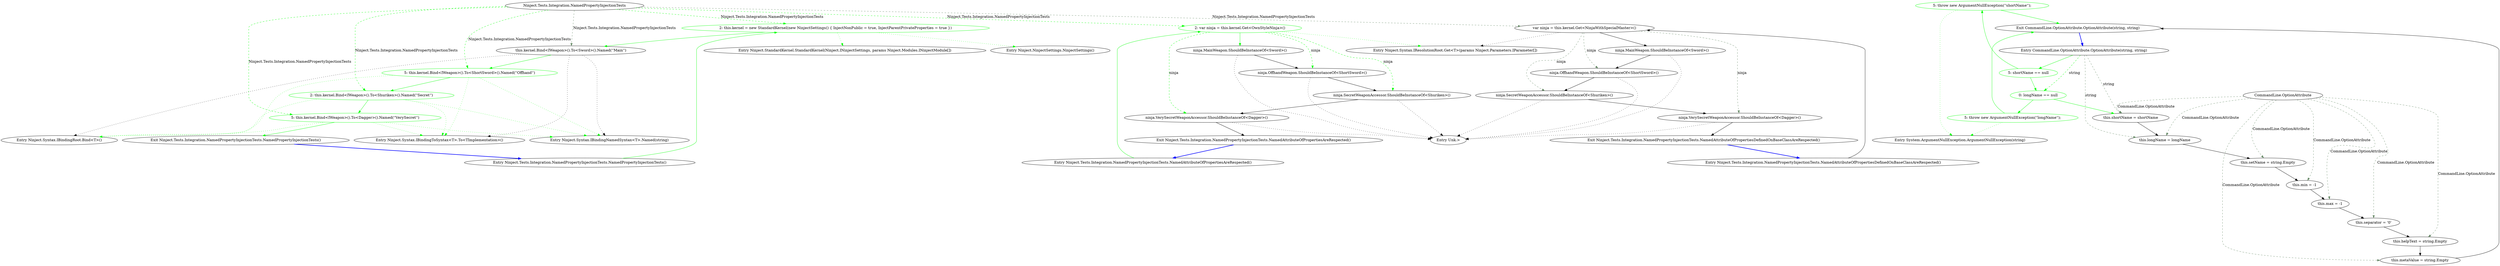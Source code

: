 digraph  {
d1 [cluster="Ninject.Tests.Integration.NamedPropertyInjectionTests.NamedPropertyInjectionTests()", color=green, community=0, label="2: this.kernel = new StandardKernel(new NinjectSettings() { InjectNonPublic = true, InjectParentPrivateProperties = true })", span="14-14"];
d28 [label="Ninject.Tests.Integration.NamedPropertyInjectionTests", span=""];
d0 [cluster="Ninject.Tests.Integration.NamedPropertyInjectionTests.NamedPropertyInjectionTests()", label="Entry Ninject.Tests.Integration.NamedPropertyInjectionTests.NamedPropertyInjectionTests()", span="12-12"];
d2 [cluster="Ninject.Tests.Integration.NamedPropertyInjectionTests.NamedPropertyInjectionTests()", label="this.kernel.Bind<IWeapon>().To<Sword>().Named(''Main'')", span="15-15"];
d7 [cluster="Ninject.StandardKernel.StandardKernel(Ninject.INinjectSettings, params Ninject.Modules.INinjectModule[])", label="Entry Ninject.StandardKernel.StandardKernel(Ninject.INinjectSettings, params Ninject.Modules.INinjectModule[])", span="43-43"];
d8 [cluster="Ninject.NinjectSettings.NinjectSettings()", label="Entry Ninject.NinjectSettings.NinjectSettings()", span="19-19"];
d3 [cluster="Ninject.Tests.Integration.NamedPropertyInjectionTests.NamedPropertyInjectionTests()", color=green, community=0, label="5: this.kernel.Bind<IWeapon>().To<ShortSword>().Named(''Offhand'')", span="16-16"];
d4 [cluster="Ninject.Tests.Integration.NamedPropertyInjectionTests.NamedPropertyInjectionTests()", color=green, community=0, label="2: this.kernel.Bind<IWeapon>().To<Shuriken>().Named(''Secret'')", span="17-17"];
d9 [cluster="Ninject.Syntax.IBindingRoot.Bind<T>()", label="Entry Ninject.Syntax.IBindingRoot.Bind<T>()", span="26-26"];
d10 [cluster="Ninject.Syntax.IBindingToSyntax<T>.To<TImplementation>()", label="Entry Ninject.Syntax.IBindingToSyntax<T>.To<TImplementation>()", span="40-40"];
d11 [cluster="Ninject.Syntax.IBindingNamedSyntax<T>.Named(string)", label="Entry Ninject.Syntax.IBindingNamedSyntax<T>.Named(string)", span="205-205"];
d5 [cluster="Ninject.Tests.Integration.NamedPropertyInjectionTests.NamedPropertyInjectionTests()", color=green, community=0, label="5: this.kernel.Bind<IWeapon>().To<Dagger>().Named(''VerySecret'')", span="18-18"];
d6 [cluster="Ninject.Tests.Integration.NamedPropertyInjectionTests.NamedPropertyInjectionTests()", label="Exit Ninject.Tests.Integration.NamedPropertyInjectionTests.NamedPropertyInjectionTests()", span="12-12"];
d13 [cluster="Ninject.Tests.Integration.NamedPropertyInjectionTests.NamedAttributeOfPropertiesAreRespected()", color=green, community=0, label="2: var ninja = this.kernel.Get<OwnStyleNinja>()", span="24-24"];
d12 [cluster="Ninject.Tests.Integration.NamedPropertyInjectionTests.NamedAttributeOfPropertiesAreRespected()", label="Entry Ninject.Tests.Integration.NamedPropertyInjectionTests.NamedAttributeOfPropertiesAreRespected()", span="22-22"];
d14 [cluster="Ninject.Tests.Integration.NamedPropertyInjectionTests.NamedAttributeOfPropertiesAreRespected()", label="ninja.MainWeapon.ShouldBeInstanceOf<Sword>()", span="26-26"];
d19 [cluster="Ninject.Syntax.IResolutionRoot.Get<T>(params Ninject.Parameters.IParameter[])", label="Entry Ninject.Syntax.IResolutionRoot.Get<T>(params Ninject.Parameters.IParameter[])", span="34-34"];
d15 [cluster="Ninject.Tests.Integration.NamedPropertyInjectionTests.NamedAttributeOfPropertiesAreRespected()", label="ninja.OffhandWeapon.ShouldBeInstanceOf<ShortSword>()", span="27-27"];
d16 [cluster="Ninject.Tests.Integration.NamedPropertyInjectionTests.NamedAttributeOfPropertiesAreRespected()", label="ninja.SecretWeaponAccessor.ShouldBeInstanceOf<Shuriken>()", span="28-28"];
d17 [cluster="Ninject.Tests.Integration.NamedPropertyInjectionTests.NamedAttributeOfPropertiesAreRespected()", label="ninja.VerySecretWeaponAccessor.ShouldBeInstanceOf<Dagger>()", span="29-29"];
d22 [cluster="Ninject.Tests.Integration.NamedPropertyInjectionTests.NamedAttributeOfPropertiesDefinedOnBaseClassAreRespected()", label="var ninja = this.kernel.Get<NinjaWithSpecialMaster>()", span="35-35"];
d18 [cluster="Ninject.Tests.Integration.NamedPropertyInjectionTests.NamedAttributeOfPropertiesAreRespected()", label="Exit Ninject.Tests.Integration.NamedPropertyInjectionTests.NamedAttributeOfPropertiesAreRespected()", span="22-22"];
d20 [cluster="Unk.>", label="Entry Unk.>", span=""];
d21 [cluster="Ninject.Tests.Integration.NamedPropertyInjectionTests.NamedAttributeOfPropertiesDefinedOnBaseClassAreRespected()", label="Entry Ninject.Tests.Integration.NamedPropertyInjectionTests.NamedAttributeOfPropertiesDefinedOnBaseClassAreRespected()", span="33-33"];
d23 [cluster="Ninject.Tests.Integration.NamedPropertyInjectionTests.NamedAttributeOfPropertiesDefinedOnBaseClassAreRespected()", label="ninja.MainWeapon.ShouldBeInstanceOf<Sword>()", span="37-37"];
d24 [cluster="Ninject.Tests.Integration.NamedPropertyInjectionTests.NamedAttributeOfPropertiesDefinedOnBaseClassAreRespected()", label="ninja.OffhandWeapon.ShouldBeInstanceOf<ShortSword>()", span="38-38"];
d25 [cluster="Ninject.Tests.Integration.NamedPropertyInjectionTests.NamedAttributeOfPropertiesDefinedOnBaseClassAreRespected()", label="ninja.SecretWeaponAccessor.ShouldBeInstanceOf<Shuriken>()", span="39-39"];
d26 [cluster="Ninject.Tests.Integration.NamedPropertyInjectionTests.NamedAttributeOfPropertiesDefinedOnBaseClassAreRespected()", label="ninja.VerySecretWeaponAccessor.ShouldBeInstanceOf<Dagger>()", span="40-40"];
d27 [cluster="Ninject.Tests.Integration.NamedPropertyInjectionTests.NamedAttributeOfPropertiesDefinedOnBaseClassAreRespected()", label="Exit Ninject.Tests.Integration.NamedPropertyInjectionTests.NamedAttributeOfPropertiesDefinedOnBaseClassAreRespected()", span="33-33"];
m0_14 [cluster="System.ArgumentNullException.ArgumentNullException(string)", file="ParserProperties.cs", label="Entry System.ArgumentNullException.ArgumentNullException(string)", span="0-0"];
m0_0 [cluster="CommandLine.OptionAttribute.OptionAttribute(string, string)", file="ParserProperties.cs", label="Entry CommandLine.OptionAttribute.OptionAttribute(string, string)", span="25-25"];
m0_1 [cluster="CommandLine.OptionAttribute.OptionAttribute(string, string)", color=green, community=0, file="ParserProperties.cs", label="5: shortName == null", span="27-27"];
m0_2 [cluster="CommandLine.OptionAttribute.OptionAttribute(string, string)", color=green, community=0, file="ParserProperties.cs", label="5: throw new ArgumentNullException(''shortName'');", span="27-27"];
m0_3 [cluster="CommandLine.OptionAttribute.OptionAttribute(string, string)", color=green, community=0, file="ParserProperties.cs", label="0: longName == null", span="28-28"];
m0_4 [cluster="CommandLine.OptionAttribute.OptionAttribute(string, string)", color=green, community=0, file="ParserProperties.cs", label="5: throw new ArgumentNullException(''longName'');", span="28-28"];
m0_5 [cluster="CommandLine.OptionAttribute.OptionAttribute(string, string)", file="ParserProperties.cs", label="this.shortName = shortName", span="30-30"];
m0_6 [cluster="CommandLine.OptionAttribute.OptionAttribute(string, string)", file="ParserProperties.cs", label="this.longName = longName", span="31-31"];
m0_12 [cluster="CommandLine.OptionAttribute.OptionAttribute(string, string)", file="ParserProperties.cs", label="this.metaValue = string.Empty", span="37-37"];
m0_7 [cluster="CommandLine.OptionAttribute.OptionAttribute(string, string)", file="ParserProperties.cs", label="this.setName = string.Empty", span="32-32"];
m0_8 [cluster="CommandLine.OptionAttribute.OptionAttribute(string, string)", file="ParserProperties.cs", label="this.min = -1", span="33-33"];
m0_9 [cluster="CommandLine.OptionAttribute.OptionAttribute(string, string)", file="ParserProperties.cs", label="this.max = -1", span="34-34"];
m0_10 [cluster="CommandLine.OptionAttribute.OptionAttribute(string, string)", file="ParserProperties.cs", label="this.separator = '\0'", span="35-35"];
m0_11 [cluster="CommandLine.OptionAttribute.OptionAttribute(string, string)", file="ParserProperties.cs", label="this.helpText = string.Empty", span="36-36"];
m0_13 [cluster="CommandLine.OptionAttribute.OptionAttribute(string, string)", file="ParserProperties.cs", label="Exit CommandLine.OptionAttribute.OptionAttribute(string, string)", span="25-25"];
m0_23 [file="ParserProperties.cs", label="CommandLine.OptionAttribute", span=""];
d1 -> d2  [color=green, key=0, style=solid];
d1 -> d7  [color=green, key=2, style=dotted];
d1 -> d8  [color=green, key=2, style=dotted];
d28 -> d1  [color=green, key=1, label="Ninject.Tests.Integration.NamedPropertyInjectionTests", style=dashed];
d28 -> d3  [color=green, key=1, label="Ninject.Tests.Integration.NamedPropertyInjectionTests", style=dashed];
d28 -> d4  [color=green, key=1, label="Ninject.Tests.Integration.NamedPropertyInjectionTests", style=dashed];
d28 -> d5  [color=green, key=1, label="Ninject.Tests.Integration.NamedPropertyInjectionTests", style=dashed];
d28 -> d13  [color=green, key=1, label="Ninject.Tests.Integration.NamedPropertyInjectionTests", style=dashed];
d28 -> d2  [color=darkseagreen4, key=1, label="Ninject.Tests.Integration.NamedPropertyInjectionTests", style=dashed];
d28 -> d22  [color=darkseagreen4, key=1, label="Ninject.Tests.Integration.NamedPropertyInjectionTests", style=dashed];
d0 -> d1  [color=green, key=0, style=solid];
d2 -> d3  [color=green, key=0, style=solid];
d2 -> d9  [key=2, style=dotted];
d2 -> d10  [key=2, style=dotted];
d2 -> d11  [key=2, style=dotted];
d3 -> d4  [color=green, key=0, style=solid];
d3 -> d9  [color=green, key=2, style=dotted];
d3 -> d10  [color=green, key=2, style=dotted];
d3 -> d11  [color=green, key=2, style=dotted];
d4 -> d5  [color=green, key=0, style=solid];
d4 -> d9  [color=green, key=2, style=dotted];
d4 -> d10  [color=green, key=2, style=dotted];
d4 -> d11  [color=green, key=2, style=dotted];
d5 -> d6  [color=green, key=0, style=solid];
d5 -> d9  [color=green, key=2, style=dotted];
d5 -> d10  [color=green, key=2, style=dotted];
d5 -> d11  [color=green, key=2, style=dotted];
d6 -> d0  [color=blue, key=0, style=bold];
d13 -> d14  [color=green, key=0, style=solid];
d13 -> d19  [color=green, key=2, style=dotted];
d13 -> d15  [color=green, key=1, label=ninja, style=dashed];
d13 -> d16  [color=green, key=1, label=ninja, style=dashed];
d13 -> d17  [color=green, key=1, label=ninja, style=dashed];
d12 -> d13  [color=green, key=0, style=solid];
d14 -> d15  [key=0, style=solid];
d14 -> d20  [key=2, style=dotted];
d15 -> d16  [key=0, style=solid];
d15 -> d20  [key=2, style=dotted];
d16 -> d17  [key=0, style=solid];
d16 -> d20  [key=2, style=dotted];
d17 -> d18  [key=0, style=solid];
d17 -> d20  [key=2, style=dotted];
d22 -> d19  [key=2, style=dotted];
d22 -> d23  [key=0, style=solid];
d22 -> d24  [color=darkseagreen4, key=1, label=ninja, style=dashed];
d22 -> d25  [color=darkseagreen4, key=1, label=ninja, style=dashed];
d22 -> d26  [color=darkseagreen4, key=1, label=ninja, style=dashed];
d18 -> d12  [color=blue, key=0, style=bold];
d21 -> d22  [key=0, style=solid];
d23 -> d20  [key=2, style=dotted];
d23 -> d24  [key=0, style=solid];
d24 -> d20  [key=2, style=dotted];
d24 -> d25  [key=0, style=solid];
d25 -> d20  [key=2, style=dotted];
d25 -> d26  [key=0, style=solid];
d26 -> d20  [key=2, style=dotted];
d26 -> d27  [key=0, style=solid];
d27 -> d21  [color=blue, key=0, style=bold];
m0_0 -> m0_1  [color=green, key=0, style=solid];
m0_0 -> m0_3  [color=green, key=1, label=string, style=dashed];
m0_0 -> m0_5  [color=darkseagreen4, key=1, label=string, style=dashed];
m0_0 -> m0_6  [color=darkseagreen4, key=1, label=string, style=dashed];
m0_1 -> m0_2  [color=green, key=0, style=solid];
m0_1 -> m0_3  [color=green, key=0, style=solid];
m0_2 -> m0_13  [color=green, key=0, style=solid];
m0_2 -> m0_14  [color=green, key=2, style=dotted];
m0_3 -> m0_4  [color=green, key=0, style=solid];
m0_3 -> m0_5  [color=green, key=0, style=solid];
m0_4 -> m0_13  [color=green, key=0, style=solid];
m0_4 -> m0_14  [color=green, key=2, style=dotted];
m0_5 -> m0_6  [key=0, style=solid];
m0_6 -> m0_7  [key=0, style=solid];
m0_12 -> m0_13  [key=0, style=solid];
m0_7 -> m0_8  [key=0, style=solid];
m0_8 -> m0_9  [key=0, style=solid];
m0_9 -> m0_10  [key=0, style=solid];
m0_10 -> m0_11  [key=0, style=solid];
m0_11 -> m0_12  [key=0, style=solid];
m0_13 -> m0_0  [color=blue, key=0, style=bold];
m0_23 -> m0_5  [color=darkseagreen4, key=1, label="CommandLine.OptionAttribute", style=dashed];
m0_23 -> m0_6  [color=darkseagreen4, key=1, label="CommandLine.OptionAttribute", style=dashed];
m0_23 -> m0_7  [color=darkseagreen4, key=1, label="CommandLine.OptionAttribute", style=dashed];
m0_23 -> m0_8  [color=darkseagreen4, key=1, label="CommandLine.OptionAttribute", style=dashed];
m0_23 -> m0_9  [color=darkseagreen4, key=1, label="CommandLine.OptionAttribute", style=dashed];
m0_23 -> m0_10  [color=darkseagreen4, key=1, label="CommandLine.OptionAttribute", style=dashed];
m0_23 -> m0_11  [color=darkseagreen4, key=1, label="CommandLine.OptionAttribute", style=dashed];
m0_23 -> m0_12  [color=darkseagreen4, key=1, label="CommandLine.OptionAttribute", style=dashed];
}
